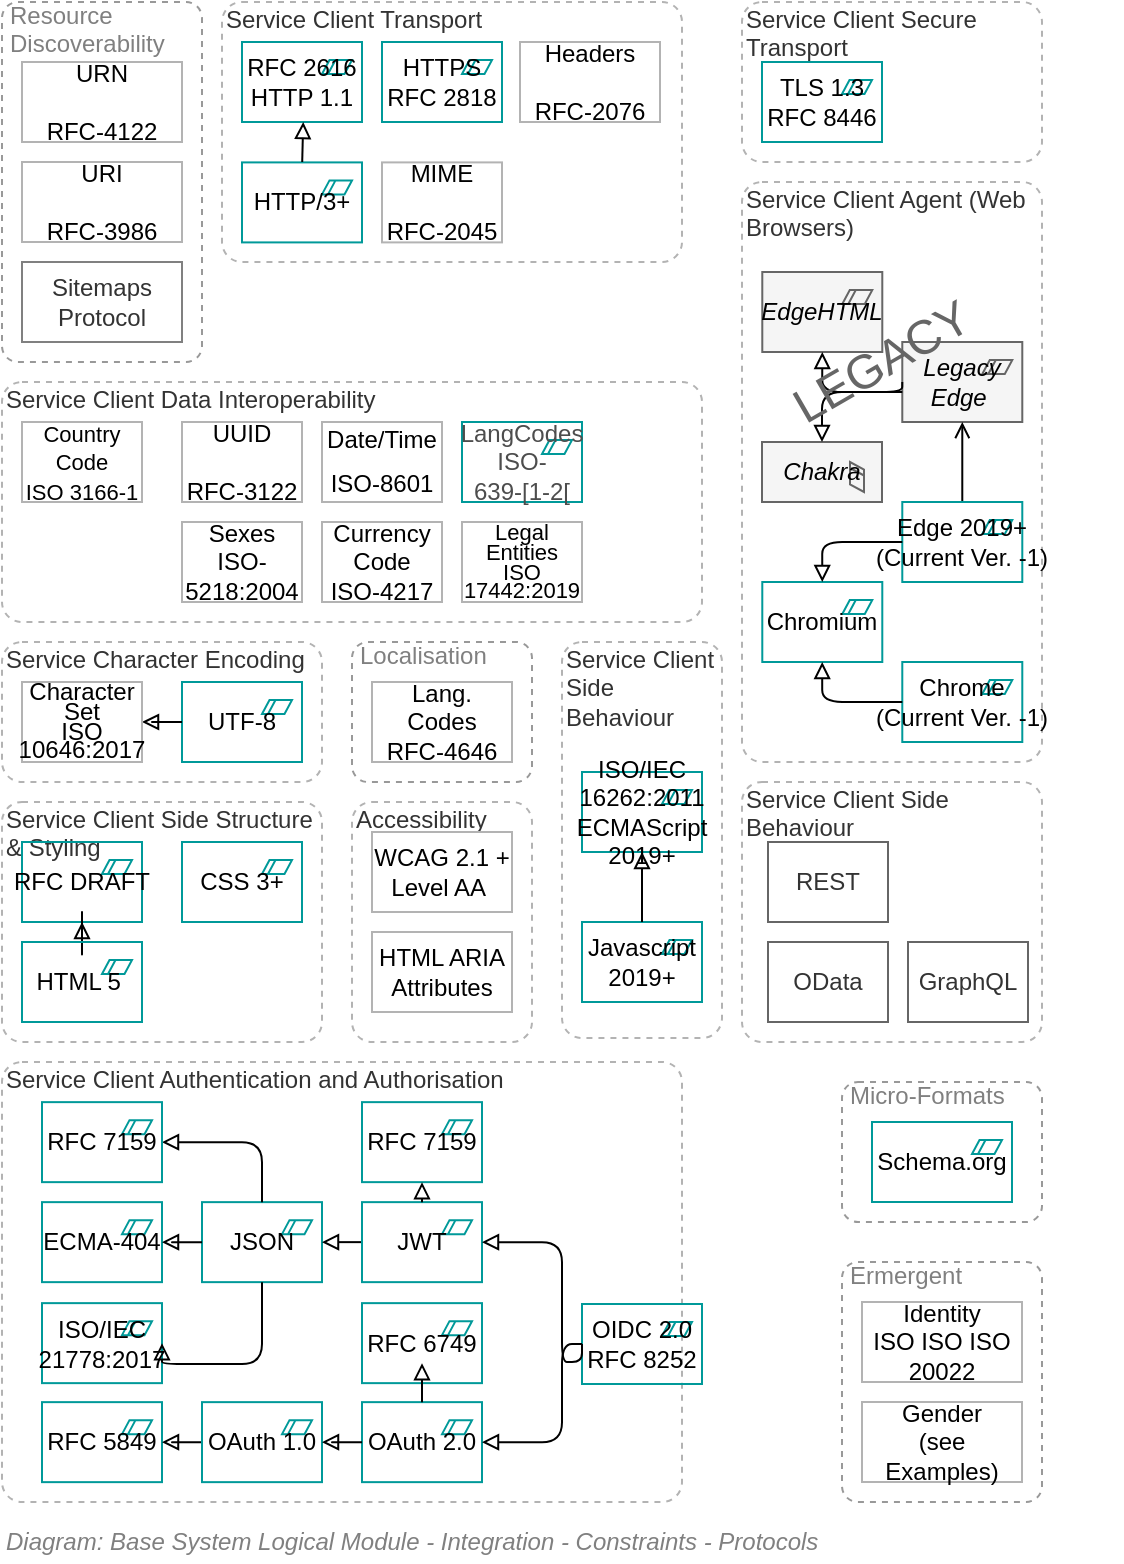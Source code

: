 <mxfile version="20.4.0" type="device"><diagram id="CHs9VQtU5sa1lKP2951K" name="Page-1"><mxGraphModel dx="1635" dy="956" grid="1" gridSize="10" guides="1" tooltips="1" connect="1" arrows="1" fold="1" page="1" pageScale="1" pageWidth="827" pageHeight="1169" math="0" shadow="0"><root><mxCell id="0"/><mxCell id="1" parent="0"/><mxCell id="EO_5ptaseMcSpSld1yaG-1" value="Service Client Authentication and Authorisation&amp;nbsp;" style="rounded=1;whiteSpace=wrap;html=1;shadow=0;glass=0;comic=0;strokeColor=#B3B3B3;fillColor=none;fontSize=12;align=left;fontColor=#333333;recursiveResize=0;container=1;collapsible=0;verticalAlign=top;spacing=2;spacingTop=-5;dashed=1;absoluteArcSize=1;movable=1;resizable=1;rotatable=1;deletable=1;editable=1;connectable=1;" parent="1" vertex="1"><mxGeometry x="120" y="730" width="340" height="220" as="geometry"/></mxCell><UserObject label="&lt;span style=&quot;color: rgb(0, 0, 0); text-align: left; white-space: nowrap; font-size: 12px;&quot;&gt;JSON&lt;br style=&quot;font-size: 12px;&quot;&gt;&lt;/span&gt;" link="https://en.wikipedia.org/wiki/JSON" id="EO_5ptaseMcSpSld1yaG-2"><mxCell style="html=1;outlineConnect=0;whiteSpace=wrap;fillColor=none;strokeColor=#009999;shape=mxgraph.archimate3.application;appType=constraint;archiType=square;fontSize=12;fontColor=#4D4D4D;" parent="EO_5ptaseMcSpSld1yaG-1" vertex="1"><mxGeometry x="100" y="70.071" width="60" height="40" as="geometry"/></mxCell></UserObject><UserObject label="&lt;span style=&quot;color: rgb(0, 0, 0); text-align: left; white-space: nowrap; font-size: 12px;&quot;&gt;ECMA-404&lt;br style=&quot;font-size: 12px;&quot;&gt;&lt;/span&gt;" link="https://www.ecma-international.org/publications/standards/Ecma-404.htm" id="EO_5ptaseMcSpSld1yaG-3"><mxCell style="html=1;outlineConnect=0;whiteSpace=wrap;fillColor=none;strokeColor=#009999;shape=mxgraph.archimate3.application;appType=constraint;archiType=square;fontSize=12;fontColor=#4D4D4D;" parent="EO_5ptaseMcSpSld1yaG-1" vertex="1"><mxGeometry x="20" y="70.071" width="60" height="40" as="geometry"/></mxCell></UserObject><mxCell id="EO_5ptaseMcSpSld1yaG-4" style="edgeStyle=orthogonalEdgeStyle;rounded=1;orthogonalLoop=1;jettySize=auto;html=1;endArrow=block;endFill=0;fontSize=12;" parent="EO_5ptaseMcSpSld1yaG-1" source="EO_5ptaseMcSpSld1yaG-2" target="EO_5ptaseMcSpSld1yaG-3" edge="1"><mxGeometry relative="1" as="geometry"/></mxCell><UserObject label="&lt;span style=&quot;color: rgb(0, 0, 0); text-align: left; white-space: nowrap; font-size: 12px;&quot;&gt;ISO/IEC &lt;br style=&quot;font-size: 12px;&quot;&gt;21778:2017&lt;/span&gt;&lt;span style=&quot;color: rgb(0, 0, 0); text-align: left; white-space: nowrap; font-size: 12px;&quot;&gt;&lt;br style=&quot;font-size: 12px;&quot;&gt;&lt;/span&gt;" link="https://www.json.org/json-en.html" id="EO_5ptaseMcSpSld1yaG-5"><mxCell style="html=1;outlineConnect=0;whiteSpace=wrap;fillColor=none;strokeColor=#009999;shape=mxgraph.archimate3.application;appType=constraint;archiType=square;fontSize=12;fontColor=#4D4D4D;movable=1;resizable=1;rotatable=1;deletable=1;editable=1;connectable=1;" parent="EO_5ptaseMcSpSld1yaG-1" vertex="1"><mxGeometry x="20" y="120.571" width="60" height="40" as="geometry"/></mxCell></UserObject><mxCell id="EO_5ptaseMcSpSld1yaG-6" style="edgeStyle=orthogonalEdgeStyle;rounded=1;orthogonalLoop=1;jettySize=auto;html=1;endArrow=block;endFill=0;fontSize=12;exitX=0.5;exitY=1;exitDx=0;exitDy=0;exitPerimeter=0;entryX=1;entryY=0.5;entryDx=0;entryDy=0;entryPerimeter=0;" parent="EO_5ptaseMcSpSld1yaG-1" source="EO_5ptaseMcSpSld1yaG-2" target="EO_5ptaseMcSpSld1yaG-5" edge="1"><mxGeometry relative="1" as="geometry"><Array as="points"><mxPoint x="130" y="151"/></Array></mxGeometry></mxCell><mxCell id="EO_5ptaseMcSpSld1yaG-7" style="edgeStyle=orthogonalEdgeStyle;rounded=1;orthogonalLoop=1;jettySize=auto;html=1;startArrow=none;startFill=0;endArrow=block;endFill=0;fontSize=12;exitX=0.5;exitY=0;exitDx=0;exitDy=0;exitPerimeter=0;entryX=1;entryY=0.5;entryDx=0;entryDy=0;entryPerimeter=0;" parent="EO_5ptaseMcSpSld1yaG-1" source="EO_5ptaseMcSpSld1yaG-2" target="EO_5ptaseMcSpSld1yaG-14" edge="1"><mxGeometry relative="1" as="geometry"><Array as="points"><mxPoint x="130" y="40"/></Array></mxGeometry></mxCell><UserObject label="&lt;span style=&quot;color: rgb(0 , 0 , 0) ; text-align: left ; white-space: nowrap ; font-size: 12px&quot;&gt;OIDC 2.0&lt;br&gt;RFC 8252&lt;br style=&quot;font-size: 12px&quot;&gt;&lt;/span&gt;" link="https://openid.net/connect/" id="EO_5ptaseMcSpSld1yaG-8"><mxCell style="html=1;outlineConnect=0;whiteSpace=wrap;fillColor=none;strokeColor=#009999;shape=mxgraph.archimate3.application;appType=constraint;archiType=square;fontSize=12;fontColor=#4D4D4D;" parent="EO_5ptaseMcSpSld1yaG-1" vertex="1"><mxGeometry x="290" y="121" width="60" height="40" as="geometry"/></mxCell></UserObject><UserObject label="&lt;span style=&quot;color: rgb(0, 0, 0); text-align: left; white-space: nowrap; font-size: 12px;&quot;&gt;OAuth 2.0&lt;br style=&quot;font-size: 12px;&quot;&gt;&lt;/span&gt;" link="https://en.wikipedia.org/wiki/OAuth" id="EO_5ptaseMcSpSld1yaG-9"><mxCell style="html=1;outlineConnect=0;whiteSpace=wrap;fillColor=none;strokeColor=#009999;shape=mxgraph.archimate3.application;appType=constraint;archiType=square;fontSize=12;fontColor=#4D4D4D;" parent="EO_5ptaseMcSpSld1yaG-1" vertex="1"><mxGeometry x="180" y="170.071" width="60" height="40" as="geometry"/></mxCell></UserObject><mxCell id="EO_5ptaseMcSpSld1yaG-10" style="edgeStyle=orthogonalEdgeStyle;rounded=1;orthogonalLoop=1;jettySize=auto;html=1;entryX=1;entryY=0.5;entryDx=0;entryDy=0;entryPerimeter=0;endArrow=block;endFill=0;fontSize=12;" parent="EO_5ptaseMcSpSld1yaG-1" source="EO_5ptaseMcSpSld1yaG-8" target="EO_5ptaseMcSpSld1yaG-9" edge="1"><mxGeometry relative="1" as="geometry"><Array as="points"><mxPoint x="280" y="141"/><mxPoint x="280" y="190"/></Array></mxGeometry></mxCell><mxCell id="EO_5ptaseMcSpSld1yaG-11" style="edgeStyle=orthogonalEdgeStyle;rounded=1;orthogonalLoop=1;jettySize=auto;html=1;entryX=1;entryY=0.5;entryDx=0;entryDy=0;entryPerimeter=0;endArrow=block;endFill=0;fontSize=12;" parent="EO_5ptaseMcSpSld1yaG-1" source="EO_5ptaseMcSpSld1yaG-12" target="EO_5ptaseMcSpSld1yaG-2" edge="1"><mxGeometry relative="1" as="geometry"><Array as="points"><mxPoint x="210" y="89.5"/><mxPoint x="210" y="89.5"/></Array></mxGeometry></mxCell><UserObject label="&lt;span style=&quot;color: rgb(0, 0, 0); text-align: left; white-space: nowrap; font-size: 12px;&quot;&gt;JWT&lt;br style=&quot;font-size: 12px;&quot;&gt;&lt;/span&gt;" link="https://en.wikipedia.org/wiki/JSON_Web_Token" id="EO_5ptaseMcSpSld1yaG-12"><mxCell style="html=1;outlineConnect=0;whiteSpace=wrap;fillColor=none;strokeColor=#009999;shape=mxgraph.archimate3.application;appType=constraint;archiType=square;fontSize=12;fontColor=#4D4D4D;" parent="EO_5ptaseMcSpSld1yaG-1" vertex="1"><mxGeometry x="180" y="70.071" width="60" height="40" as="geometry"/></mxCell></UserObject><mxCell id="EO_5ptaseMcSpSld1yaG-13" style="edgeStyle=orthogonalEdgeStyle;rounded=1;orthogonalLoop=1;jettySize=auto;html=1;entryX=1;entryY=0.5;entryDx=0;entryDy=0;entryPerimeter=0;endArrow=block;endFill=0;fontSize=12;exitX=0;exitY=0.5;exitDx=0;exitDy=0;exitPerimeter=0;" parent="EO_5ptaseMcSpSld1yaG-1" source="EO_5ptaseMcSpSld1yaG-8" target="EO_5ptaseMcSpSld1yaG-12" edge="1"><mxGeometry relative="1" as="geometry"><Array as="points"><mxPoint x="280" y="150"/><mxPoint x="280" y="90"/></Array></mxGeometry></mxCell><UserObject label="&lt;span style=&quot;text-align: left; font-size: 12px;&quot;&gt;&lt;font color=&quot;#000000&quot; style=&quot;font-size: 12px;&quot;&gt;&lt;span style=&quot;white-space: nowrap; font-size: 12px;&quot;&gt;RFC 7159&lt;/span&gt;&lt;/font&gt;&lt;br style=&quot;font-size: 12px;&quot;&gt;&lt;/span&gt;" link="https://tools.ietf.org/html/rfc7519" id="EO_5ptaseMcSpSld1yaG-14"><mxCell style="html=1;outlineConnect=0;whiteSpace=wrap;fillColor=none;strokeColor=#009999;shape=mxgraph.archimate3.application;appType=constraint;archiType=square;fontSize=12;fontColor=#4D4D4D;" parent="EO_5ptaseMcSpSld1yaG-1" vertex="1"><mxGeometry x="20" y="20.071" width="60" height="40" as="geometry"/></mxCell></UserObject><UserObject label="&lt;span style=&quot;color: rgb(0, 0, 0); text-align: left; white-space: nowrap; font-size: 12px;&quot;&gt;RFC 6749&lt;br style=&quot;font-size: 12px;&quot;&gt;&lt;/span&gt;" link="https://tools.ietf.org/html/rfc6749" id="EO_5ptaseMcSpSld1yaG-15"><mxCell style="html=1;outlineConnect=0;whiteSpace=wrap;fillColor=none;strokeColor=#009999;shape=mxgraph.archimate3.application;appType=constraint;archiType=square;fontSize=12;fontColor=#4D4D4D;" parent="EO_5ptaseMcSpSld1yaG-1" vertex="1"><mxGeometry x="180" y="120.571" width="60" height="40" as="geometry"/></mxCell></UserObject><mxCell id="EO_5ptaseMcSpSld1yaG-16" style="rounded=1;orthogonalLoop=1;jettySize=auto;html=1;startArrow=none;startFill=0;endArrow=block;endFill=0;fontSize=12;" parent="EO_5ptaseMcSpSld1yaG-1" source="EO_5ptaseMcSpSld1yaG-9" edge="1"><mxGeometry relative="1" as="geometry"><mxPoint x="210" y="150.571" as="targetPoint"/></mxGeometry></mxCell><UserObject label="&lt;span style=&quot;text-align: left; font-size: 12px;&quot;&gt;&lt;font color=&quot;#000000&quot; style=&quot;font-size: 12px;&quot;&gt;&lt;span style=&quot;white-space: nowrap; font-size: 12px;&quot;&gt;RFC 5849&lt;/span&gt;&lt;/font&gt;&lt;br style=&quot;font-size: 12px;&quot;&gt;&lt;/span&gt;" link="https://tools.ietf.org/html/rfc5849" id="EO_5ptaseMcSpSld1yaG-17"><mxCell style="html=1;outlineConnect=0;whiteSpace=wrap;fillColor=none;strokeColor=#009999;shape=mxgraph.archimate3.application;appType=constraint;archiType=square;fontSize=12;fontColor=#4D4D4D;" parent="EO_5ptaseMcSpSld1yaG-1" vertex="1"><mxGeometry x="20" y="170.071" width="60" height="40" as="geometry"/></mxCell></UserObject><mxCell id="EO_5ptaseMcSpSld1yaG-18" style="edgeStyle=orthogonalEdgeStyle;rounded=1;orthogonalLoop=1;jettySize=auto;html=1;entryX=1;entryY=0.5;entryDx=0;entryDy=0;entryPerimeter=0;startArrow=none;startFill=0;endArrow=block;endFill=0;fontSize=12;" parent="EO_5ptaseMcSpSld1yaG-1" source="EO_5ptaseMcSpSld1yaG-19" target="EO_5ptaseMcSpSld1yaG-17" edge="1"><mxGeometry relative="1" as="geometry"/></mxCell><UserObject label="&lt;span style=&quot;color: rgb(0, 0, 0); text-align: left; white-space: nowrap; font-size: 12px;&quot;&gt;OAuth 1.0&lt;br style=&quot;font-size: 12px;&quot;&gt;&lt;/span&gt;" link="https://en.wikipedia.org/wiki/OAuth" id="EO_5ptaseMcSpSld1yaG-19"><mxCell style="html=1;outlineConnect=0;whiteSpace=wrap;fillColor=none;strokeColor=#009999;shape=mxgraph.archimate3.application;appType=constraint;archiType=square;fontSize=12;fontColor=#4D4D4D;" parent="EO_5ptaseMcSpSld1yaG-1" vertex="1"><mxGeometry x="100" y="170.071" width="60" height="40" as="geometry"/></mxCell></UserObject><mxCell id="EO_5ptaseMcSpSld1yaG-20" style="edgeStyle=orthogonalEdgeStyle;rounded=1;orthogonalLoop=1;jettySize=auto;html=1;entryX=1;entryY=0.5;entryDx=0;entryDy=0;entryPerimeter=0;startArrow=none;startFill=0;endArrow=block;endFill=0;fontSize=12;" parent="EO_5ptaseMcSpSld1yaG-1" source="EO_5ptaseMcSpSld1yaG-9" target="EO_5ptaseMcSpSld1yaG-19" edge="1"><mxGeometry relative="1" as="geometry"/></mxCell><UserObject label="&lt;span style=&quot;color: rgb(0, 0, 0); text-align: left; white-space: nowrap; font-size: 12px;&quot;&gt;RFC 7159&lt;br style=&quot;font-size: 12px;&quot;&gt;&lt;/span&gt;" link="https://tools.ietf.org/html/rfc7519" id="EO_5ptaseMcSpSld1yaG-21"><mxCell style="html=1;outlineConnect=0;whiteSpace=wrap;fillColor=none;strokeColor=#009999;shape=mxgraph.archimate3.application;appType=constraint;archiType=square;fontSize=12;fontColor=#4D4D4D;" parent="EO_5ptaseMcSpSld1yaG-1" vertex="1"><mxGeometry x="180" y="20.071" width="60" height="40" as="geometry"/></mxCell></UserObject><mxCell id="EO_5ptaseMcSpSld1yaG-22" style="edgeStyle=orthogonalEdgeStyle;rounded=1;orthogonalLoop=1;jettySize=auto;html=1;endArrow=block;endFill=0;fontSize=12;entryX=0.5;entryY=1;entryDx=0;entryDy=0;entryPerimeter=0;exitX=0.5;exitY=0;exitDx=0;exitDy=0;exitPerimeter=0;" parent="EO_5ptaseMcSpSld1yaG-1" source="EO_5ptaseMcSpSld1yaG-12" target="EO_5ptaseMcSpSld1yaG-21" edge="1"><mxGeometry relative="1" as="geometry"><mxPoint x="140.143" y="120.071" as="sourcePoint"/><mxPoint x="150" y="59.5" as="targetPoint"/><Array as="points"/></mxGeometry></mxCell><mxCell id="EO_5ptaseMcSpSld1yaG-23" value="Service&amp;nbsp;Client Side Structure &amp;amp; Styling" style="rounded=1;whiteSpace=wrap;html=1;shadow=0;glass=0;comic=0;strokeColor=#B3B3B3;fillColor=none;fontSize=12;align=left;fontColor=#333333;recursiveResize=0;container=1;collapsible=0;verticalAlign=top;spacing=2;spacingTop=-5;dashed=1;absoluteArcSize=1;" parent="1" vertex="1"><mxGeometry x="120" y="600" width="160" height="120" as="geometry"/></mxCell><UserObject label="&lt;span style=&quot;color: rgb(0, 0, 0); text-align: left; white-space: nowrap; font-size: 12px;&quot;&gt;RFC DRAFT&lt;br style=&quot;font-size: 12px;&quot;&gt;&lt;/span&gt;" id="EO_5ptaseMcSpSld1yaG-24"><mxCell style="html=1;outlineConnect=0;whiteSpace=wrap;fillColor=none;strokeColor=#009999;shape=mxgraph.archimate3.application;appType=constraint;archiType=square;fontSize=12;fontColor=#4D4D4D;" parent="EO_5ptaseMcSpSld1yaG-23" vertex="1"><mxGeometry x="10" y="20" width="60" height="40" as="geometry"/></mxCell></UserObject><mxCell id="EO_5ptaseMcSpSld1yaG-25" style="edgeStyle=orthogonalEdgeStyle;rounded=1;orthogonalLoop=1;jettySize=auto;html=1;startArrow=none;startFill=0;endArrow=block;endFill=0;fontSize=12;" parent="EO_5ptaseMcSpSld1yaG-23" source="EO_5ptaseMcSpSld1yaG-26" target="EO_5ptaseMcSpSld1yaG-24" edge="1"><mxGeometry relative="1" as="geometry"/></mxCell><UserObject label="&lt;span style=&quot;color: rgb(0, 0, 0); text-align: left; white-space: nowrap; font-size: 12px;&quot;&gt;HTML 5&amp;nbsp;&lt;br style=&quot;font-size: 12px;&quot;&gt;&lt;/span&gt;" link="https://tools.ietf.org/html/rfc1866" id="EO_5ptaseMcSpSld1yaG-26"><mxCell style="html=1;outlineConnect=0;whiteSpace=wrap;fillColor=none;strokeColor=#009999;shape=mxgraph.archimate3.application;appType=constraint;archiType=square;fontSize=12;fontColor=#4D4D4D;" parent="EO_5ptaseMcSpSld1yaG-23" vertex="1"><mxGeometry x="10" y="70" width="60" height="40" as="geometry"/></mxCell></UserObject><UserObject label="&lt;span style=&quot;color: rgb(0, 0, 0); text-align: left; white-space: nowrap; font-size: 12px;&quot;&gt;CSS 3+&lt;br style=&quot;font-size: 12px;&quot;&gt;&lt;/span&gt;" link="https://en.wikipedia.org/wiki/Cascading_Style_Sheets" id="EO_5ptaseMcSpSld1yaG-27"><mxCell style="html=1;outlineConnect=0;whiteSpace=wrap;fillColor=none;strokeColor=#009999;shape=mxgraph.archimate3.application;appType=constraint;archiType=square;fontSize=12;fontColor=#4D4D4D;" parent="EO_5ptaseMcSpSld1yaG-23" vertex="1"><mxGeometry x="90" y="20" width="60" height="40" as="geometry"/></mxCell></UserObject><mxCell id="EO_5ptaseMcSpSld1yaG-28" value="Service&amp;nbsp;Client Data Interoperability" style="rounded=1;whiteSpace=wrap;html=1;shadow=0;glass=0;comic=0;strokeColor=#B3B3B3;fillColor=none;fontSize=12;align=left;fontColor=#333333;recursiveResize=0;container=1;collapsible=0;verticalAlign=top;spacing=2;spacingTop=-5;dashed=1;absoluteArcSize=1;" parent="1" vertex="1"><mxGeometry x="120" y="390" width="350" height="120" as="geometry"/></mxCell><UserObject label="LangCodes&lt;br&gt;ISO-&lt;br style=&quot;font-size: 12px&quot;&gt;639-[1-2[" link="https://en.wikipedia.org/wiki/ISO_639-2" id="EO_5ptaseMcSpSld1yaG-29"><mxCell style="html=1;outlineConnect=0;whiteSpace=wrap;fillColor=none;strokeColor=#009999;shape=mxgraph.archimate3.application;appType=constraint;archiType=square;fontSize=12;fontColor=#4D4D4D;" parent="EO_5ptaseMcSpSld1yaG-28" vertex="1"><mxGeometry x="230" y="20" width="60" height="40" as="geometry"/></mxCell></UserObject><UserObject label="UUID&lt;br style=&quot;font-size: 12px;&quot;&gt;&lt;br style=&quot;font-size: 12px;&quot;&gt;RFC-3122" link="https://tools.ietf.org/html/rfc4122" id="EO_5ptaseMcSpSld1yaG-30"><mxCell style="rounded=0;whiteSpace=wrap;html=1;shadow=0;glass=0;comic=0;strokeColor=#B3B3B3;fillColor=none;fontSize=12;align=center;" parent="EO_5ptaseMcSpSld1yaG-28" vertex="1"><mxGeometry x="90" y="20" width="60" height="40" as="geometry"/></mxCell></UserObject><UserObject label="&lt;p style=&quot;line-height: 90%&quot;&gt;Date/Time&lt;br style=&quot;font-size: 12px&quot;&gt;&lt;br&gt;ISO-8601&lt;/p&gt;" link="https://en.wikipedia.org/wiki/ISO_8601" id="EO_5ptaseMcSpSld1yaG-31"><mxCell style="rounded=0;whiteSpace=wrap;html=1;shadow=0;glass=0;comic=0;strokeColor=#B3B3B3;fillColor=none;fontSize=12;align=center;" parent="EO_5ptaseMcSpSld1yaG-28" vertex="1"><mxGeometry x="160" y="20" width="60" height="40" as="geometry"/></mxCell></UserObject><UserObject label="Sexes&lt;br&gt;ISO-5218:2004" link="https://www.iso.org/obp/ui/#iso:std:iso-iec:5218:ed-1:v2:en" id="EO_5ptaseMcSpSld1yaG-32"><mxCell style="rounded=0;whiteSpace=wrap;html=1;shadow=0;glass=0;comic=0;strokeColor=#B3B3B3;fillColor=none;fontSize=12;align=center;" parent="EO_5ptaseMcSpSld1yaG-28" vertex="1"><mxGeometry x="90" y="70" width="60" height="40" as="geometry"/></mxCell></UserObject><UserObject label="Currency Code&lt;br&gt;ISO-4217" link="https://en.wikipedia.org/wiki/ISO_4217" id="EO_5ptaseMcSpSld1yaG-33"><mxCell style="rounded=0;whiteSpace=wrap;html=1;shadow=0;glass=0;comic=0;strokeColor=#B3B3B3;fillColor=none;fontSize=12;align=center;" parent="EO_5ptaseMcSpSld1yaG-28" vertex="1"><mxGeometry x="160" y="70" width="60" height="40" as="geometry"/></mxCell></UserObject><UserObject label="&lt;p style=&quot;line-height: 90% ; font-size: 11px&quot;&gt;Legal Entities&lt;br&gt;ISO 17442:2019&lt;/p&gt;" link="https://www.iso.org/standard/78829.html" id="EO_5ptaseMcSpSld1yaG-34"><mxCell style="rounded=0;whiteSpace=wrap;html=1;shadow=0;glass=0;comic=0;strokeColor=#B3B3B3;fillColor=none;fontSize=12;align=center;" parent="EO_5ptaseMcSpSld1yaG-28" vertex="1"><mxGeometry x="230" y="70" width="60" height="40" as="geometry"/></mxCell></UserObject><UserObject label="&lt;font style=&quot;font-size: 11px&quot;&gt;Country Code&lt;br&gt;ISO 3166-1&lt;/font&gt;" link="https://en.wikipedia.org/wiki/ISO_3166-1" id="EO_5ptaseMcSpSld1yaG-35"><mxCell style="rounded=0;whiteSpace=wrap;html=1;shadow=0;glass=0;comic=0;strokeColor=#B3B3B3;fillColor=none;fontSize=12;align=center;" parent="EO_5ptaseMcSpSld1yaG-28" vertex="1"><mxGeometry x="10" y="20" width="60" height="40" as="geometry"/></mxCell></UserObject><mxCell id="EO_5ptaseMcSpSld1yaG-36" value="Service&amp;nbsp;Character Encoding" style="rounded=1;whiteSpace=wrap;html=1;shadow=0;glass=0;comic=0;strokeColor=#B3B3B3;fillColor=none;fontSize=12;align=left;fontColor=#333333;recursiveResize=0;container=1;collapsible=0;verticalAlign=top;spacing=2;spacingTop=-5;dashed=1;absoluteArcSize=1;" parent="1" vertex="1"><mxGeometry x="120" y="520" width="160" height="70" as="geometry"/></mxCell><mxCell id="EO_5ptaseMcSpSld1yaG-37" style="edgeStyle=orthogonalEdgeStyle;rounded=1;orthogonalLoop=1;jettySize=auto;html=1;endArrow=block;endFill=0;fontSize=10;" parent="EO_5ptaseMcSpSld1yaG-36" edge="1"><mxGeometry relative="1" as="geometry"><mxPoint x="210" y="35" as="targetPoint"/></mxGeometry></mxCell><mxCell id="EO_5ptaseMcSpSld1yaG-38" style="edgeStyle=orthogonalEdgeStyle;rounded=1;orthogonalLoop=1;jettySize=auto;html=1;entryX=1;entryY=0.5;entryDx=0;entryDy=0;entryPerimeter=0;endArrow=block;endFill=0;fontSize=10;exitX=0;exitY=0.5;exitDx=0;exitDy=0;exitPerimeter=0;" parent="EO_5ptaseMcSpSld1yaG-36" edge="1"><mxGeometry relative="1" as="geometry"><mxPoint x="330.143" y="35.286" as="targetPoint"/></mxGeometry></mxCell><UserObject label="&lt;span style=&quot;color: rgb(0, 0, 0); text-align: left; white-space: nowrap; font-size: 12px;&quot;&gt;UTF-8&lt;br style=&quot;font-size: 12px;&quot;&gt;&lt;/span&gt;" link="https://en.wikipedia.org/wiki/UTF-8" id="EO_5ptaseMcSpSld1yaG-39"><mxCell style="html=1;outlineConnect=0;whiteSpace=wrap;fillColor=none;strokeColor=#009999;shape=mxgraph.archimate3.application;appType=constraint;archiType=square;fontSize=12;fontColor=#4D4D4D;" parent="EO_5ptaseMcSpSld1yaG-36" vertex="1"><mxGeometry x="90" y="20" width="60" height="40" as="geometry"/></mxCell></UserObject><mxCell id="EO_5ptaseMcSpSld1yaG-40" style="edgeStyle=orthogonalEdgeStyle;rounded=1;orthogonalLoop=1;jettySize=auto;html=1;endArrow=block;endFill=0;fontSize=12;entryX=1;entryY=0.5;entryDx=0;entryDy=0;" parent="EO_5ptaseMcSpSld1yaG-36" source="EO_5ptaseMcSpSld1yaG-39" target="EO_5ptaseMcSpSld1yaG-41" edge="1"><mxGeometry relative="1" as="geometry"><mxPoint x="150" y="40" as="targetPoint"/></mxGeometry></mxCell><UserObject label="&lt;p style=&quot;line-height: 80%&quot;&gt;Character Set&lt;br&gt;ISO 10646:2017&lt;/p&gt;" link="https://www.iso.org/standard/69119.html" id="EO_5ptaseMcSpSld1yaG-41"><mxCell style="rounded=0;whiteSpace=wrap;html=1;shadow=0;glass=0;comic=0;strokeColor=#B3B3B3;fillColor=none;fontSize=12;align=center;" parent="EO_5ptaseMcSpSld1yaG-36" vertex="1"><mxGeometry x="10" y="20" width="60" height="40" as="geometry"/></mxCell></UserObject><mxCell id="EO_5ptaseMcSpSld1yaG-42" value="Service Client Agent (Web Browsers)" style="rounded=1;whiteSpace=wrap;html=1;shadow=0;glass=0;comic=0;strokeColor=#B3B3B3;fillColor=none;fontSize=12;align=left;fontColor=#333333;recursiveResize=0;container=1;collapsible=0;verticalAlign=top;spacing=2;spacingTop=-5;dashed=1;absoluteArcSize=1;" parent="1" vertex="1"><mxGeometry x="490" y="290" width="150" height="290" as="geometry"/></mxCell><UserObject label="&lt;span style=&quot;color: rgb(0, 0, 0); text-align: left; white-space: nowrap; font-size: 12px;&quot;&gt;Chrome &lt;br style=&quot;font-size: 12px;&quot;&gt;(Current Ver. -1)&lt;br style=&quot;font-size: 12px;&quot;&gt;&lt;/span&gt;" link="https://en.wikipedia.org/wiki/Google_Chrome" id="EO_5ptaseMcSpSld1yaG-43"><mxCell style="html=1;outlineConnect=0;whiteSpace=wrap;fillColor=none;strokeColor=#009999;shape=mxgraph.archimate3.application;appType=constraint;archiType=square;fontSize=12;fontColor=#4D4D4D;" parent="EO_5ptaseMcSpSld1yaG-42" vertex="1"><mxGeometry x="80.143" y="240" width="60" height="40" as="geometry"/></mxCell></UserObject><UserObject label="&lt;span style=&quot;color: rgb(0 , 0 , 0) ; text-align: left ; white-space: nowrap ; font-size: 12px&quot;&gt;Legacy&lt;br&gt;Edge&amp;nbsp;&lt;/span&gt;&lt;span style=&quot;color: rgb(0 , 0 , 0) ; text-align: left ; white-space: nowrap ; font-size: 12px&quot;&gt;&lt;br style=&quot;font-size: 12px&quot;&gt;&lt;/span&gt;" link="https://en.wikipedia.org/wiki/Microsoft_Edge" id="EO_5ptaseMcSpSld1yaG-44"><mxCell style="html=1;outlineConnect=0;whiteSpace=wrap;fillColor=#f5f5f5;strokeColor=#666666;shape=mxgraph.archimate3.application;appType=constraint;archiType=square;fontSize=12;fontColor=#333333;fontStyle=2" parent="EO_5ptaseMcSpSld1yaG-42" vertex="1"><mxGeometry x="80.143" y="80" width="60" height="40" as="geometry"/></mxCell></UserObject><mxCell id="EO_5ptaseMcSpSld1yaG-45" style="edgeStyle=orthogonalEdgeStyle;rounded=1;orthogonalLoop=1;jettySize=auto;html=1;startArrow=none;startFill=0;endArrow=open;endFill=0;fontSize=12;exitX=0.5;exitY=0;exitDx=0;exitDy=0;exitPerimeter=0;" parent="EO_5ptaseMcSpSld1yaG-42" source="EO_5ptaseMcSpSld1yaG-53" target="EO_5ptaseMcSpSld1yaG-44" edge="1"><mxGeometry relative="1" as="geometry"/></mxCell><UserObject label="&lt;span style=&quot;color: rgb(0, 0, 0); text-align: left; white-space: nowrap; font-size: 12px;&quot;&gt;EdgeHTML&lt;/span&gt;&lt;span style=&quot;color: rgb(0, 0, 0); text-align: left; white-space: nowrap; font-size: 12px;&quot;&gt;&lt;br style=&quot;font-size: 12px;&quot;&gt;&lt;/span&gt;" link="https://en.wikipedia.org/wiki/EdgeHTML" id="EO_5ptaseMcSpSld1yaG-46"><mxCell style="html=1;outlineConnect=0;whiteSpace=wrap;fillColor=#f5f5f5;strokeColor=#666666;shape=mxgraph.archimate3.application;appType=constraint;archiType=square;fontSize=12;fontColor=#333333;fontStyle=2" parent="EO_5ptaseMcSpSld1yaG-42" vertex="1"><mxGeometry x="10.143" y="45" width="60" height="40" as="geometry"/></mxCell></UserObject><mxCell id="EO_5ptaseMcSpSld1yaG-47" style="edgeStyle=orthogonalEdgeStyle;rounded=1;orthogonalLoop=1;jettySize=auto;html=1;endArrow=block;endFill=0;fontSize=12;exitX=0;exitY=0.5;exitDx=0;exitDy=0;exitPerimeter=0;entryX=0.5;entryY=1;entryDx=0;entryDy=0;entryPerimeter=0;" parent="EO_5ptaseMcSpSld1yaG-42" source="EO_5ptaseMcSpSld1yaG-44" target="EO_5ptaseMcSpSld1yaG-46" edge="1"><mxGeometry relative="1" as="geometry"><Array as="points"><mxPoint x="40" y="105"/></Array><mxPoint x="40.143" y="65" as="targetPoint"/></mxGeometry></mxCell><UserObject label="&lt;span style=&quot;color: rgb(0, 0, 0); text-align: left; white-space: nowrap; font-size: 12px;&quot;&gt;Chakra&lt;/span&gt;&lt;span style=&quot;color: rgb(0, 0, 0); text-align: left; white-space: nowrap; font-size: 12px;&quot;&gt;&lt;br style=&quot;font-size: 12px;&quot;&gt;&lt;/span&gt;" link="https://en.wikipedia.org/wiki/Chakra_(JScript_engine)" id="EO_5ptaseMcSpSld1yaG-48"><mxCell style="html=1;outlineConnect=0;whiteSpace=wrap;fillColor=#f5f5f5;strokeColor=#666666;shape=mxgraph.archimate3.application;appType=constraint;archiType=square;fontSize=12;fontColor=#333333;direction=south;fontStyle=2" parent="EO_5ptaseMcSpSld1yaG-42" vertex="1"><mxGeometry x="10" y="130" width="60" height="30" as="geometry"/></mxCell></UserObject><mxCell id="EO_5ptaseMcSpSld1yaG-49" style="edgeStyle=orthogonalEdgeStyle;rounded=1;orthogonalLoop=1;jettySize=auto;html=1;endArrow=block;endFill=0;fontSize=12;entryX=0;entryY=0.5;entryDx=0;entryDy=0;entryPerimeter=0;" parent="EO_5ptaseMcSpSld1yaG-42" source="EO_5ptaseMcSpSld1yaG-44" target="EO_5ptaseMcSpSld1yaG-48" edge="1"><mxGeometry relative="1" as="geometry"><mxPoint x="40.143" y="145" as="targetPoint"/><Array as="points"><mxPoint x="40" y="105"/></Array></mxGeometry></mxCell><UserObject label="&lt;span style=&quot;color: rgb(0, 0, 0); text-align: left; white-space: nowrap; font-size: 12px;&quot;&gt;Chromium&lt;br style=&quot;font-size: 12px;&quot;&gt;&lt;/span&gt;" link="https://www.chromium.org/" id="EO_5ptaseMcSpSld1yaG-50"><mxCell style="html=1;outlineConnect=0;whiteSpace=wrap;fillColor=none;strokeColor=#009999;shape=mxgraph.archimate3.application;appType=constraint;archiType=square;fontSize=12;fontColor=#4D4D4D;" parent="EO_5ptaseMcSpSld1yaG-42" vertex="1"><mxGeometry x="10.143" y="200" width="60" height="40" as="geometry"/></mxCell></UserObject><mxCell id="EO_5ptaseMcSpSld1yaG-51" style="edgeStyle=orthogonalEdgeStyle;rounded=1;orthogonalLoop=1;jettySize=auto;html=1;endArrow=block;endFill=0;fontSize=12;" parent="EO_5ptaseMcSpSld1yaG-42" source="EO_5ptaseMcSpSld1yaG-43" target="EO_5ptaseMcSpSld1yaG-50" edge="1"><mxGeometry relative="1" as="geometry"><mxPoint x="40.143" y="265" as="targetPoint"/><Array as="points"><mxPoint x="100" y="260"/><mxPoint x="100" y="260"/></Array></mxGeometry></mxCell><mxCell id="EO_5ptaseMcSpSld1yaG-52" value="LEGACY" style="text;html=1;strokeColor=none;fillColor=none;align=center;verticalAlign=middle;whiteSpace=wrap;rounded=0;dashed=1;labelBackgroundColor=none;fontSize=24;rotation=-30;fontColor=#666666;" parent="EO_5ptaseMcSpSld1yaG-42" vertex="1"><mxGeometry x="40" y="80" width="60" height="20" as="geometry"/></mxCell><UserObject label="&lt;span style=&quot;color: rgb(0, 0, 0); text-align: left; white-space: nowrap; font-size: 12px;&quot;&gt;Edge 2019+&lt;br style=&quot;font-size: 12px;&quot;&gt;&lt;/span&gt;&lt;span style=&quot;color: rgb(0, 0, 0); text-align: left; white-space: nowrap; font-size: 12px;&quot;&gt;(Current Ver. -1)&lt;/span&gt;&lt;span style=&quot;color: rgb(0, 0, 0); text-align: left; white-space: nowrap; font-size: 12px;&quot;&gt;&lt;br style=&quot;font-size: 12px;&quot;&gt;&lt;/span&gt;" link="https://en.wikipedia.org/wiki/Microsoft_Edge" id="EO_5ptaseMcSpSld1yaG-53"><mxCell style="html=1;outlineConnect=0;whiteSpace=wrap;fillColor=none;strokeColor=#009999;shape=mxgraph.archimate3.application;appType=constraint;archiType=square;fontSize=12;fontColor=#4D4D4D;" parent="EO_5ptaseMcSpSld1yaG-42" vertex="1"><mxGeometry x="80.143" y="160" width="60" height="40" as="geometry"/></mxCell></UserObject><mxCell id="EO_5ptaseMcSpSld1yaG-54" style="edgeStyle=orthogonalEdgeStyle;rounded=1;orthogonalLoop=1;jettySize=auto;html=1;endArrow=block;endFill=0;fontSize=12;entryX=0.5;entryY=0;entryDx=0;entryDy=0;entryPerimeter=0;" parent="EO_5ptaseMcSpSld1yaG-42" source="EO_5ptaseMcSpSld1yaG-53" target="EO_5ptaseMcSpSld1yaG-50" edge="1"><mxGeometry relative="1" as="geometry"><mxPoint x="100.143" y="264.857" as="sourcePoint"/><mxPoint x="40.143" y="265" as="targetPoint"/><Array as="points"/></mxGeometry></mxCell><mxCell id="EO_5ptaseMcSpSld1yaG-55" value="Service Client Transport" style="rounded=1;whiteSpace=wrap;html=1;shadow=0;glass=0;comic=0;strokeColor=#B3B3B3;fillColor=none;fontSize=12;align=left;fontColor=#333333;recursiveResize=0;container=1;collapsible=0;verticalAlign=top;spacing=2;spacingTop=-5;dashed=1;absoluteArcSize=1;" parent="1" vertex="1"><mxGeometry x="230" y="200" width="230" height="130" as="geometry"/></mxCell><mxCell id="EO_5ptaseMcSpSld1yaG-56" value="&lt;span style=&quot;color: rgb(0, 0, 0); text-align: left; white-space: nowrap; font-size: 12px;&quot;&gt;HTTP/3+&lt;br style=&quot;font-size: 12px;&quot;&gt;&lt;/span&gt;" style="html=1;outlineConnect=0;whiteSpace=wrap;fillColor=none;strokeColor=#009999;shape=mxgraph.archimate3.application;appType=constraint;archiType=square;fontSize=12;fontColor=#4D4D4D;" parent="EO_5ptaseMcSpSld1yaG-55" vertex="1"><mxGeometry x="10.001" y="80.2" width="60" height="40" as="geometry"/></mxCell><UserObject label="&lt;span style=&quot;color: rgb(0 , 0 , 0) ; text-align: left ; white-space: nowrap ; font-size: 12px&quot;&gt;HTTPS&lt;br&gt;RFC 2818&lt;br style=&quot;font-size: 12px&quot;&gt;&lt;/span&gt;" link="https://tools.ietf.org/html/rfc7230" id="EO_5ptaseMcSpSld1yaG-57"><mxCell style="html=1;outlineConnect=0;whiteSpace=wrap;fillColor=none;strokeColor=#009999;shape=mxgraph.archimate3.application;appType=constraint;archiType=square;fontSize=12;fontColor=#4D4D4D;" parent="EO_5ptaseMcSpSld1yaG-55" vertex="1"><mxGeometry x="80" y="20" width="60" height="40" as="geometry"/></mxCell></UserObject><UserObject label="&lt;span style=&quot;color: rgb(0 , 0 , 0) ; text-align: left ; white-space: nowrap ; font-size: 12px&quot;&gt;RFC 2616&lt;br&gt;HTTP 1.1&lt;br style=&quot;font-size: 12px&quot;&gt;&lt;/span&gt;" link="https://tools.ietf.org/html/rfc2616" id="EO_5ptaseMcSpSld1yaG-58"><mxCell style="html=1;outlineConnect=0;whiteSpace=wrap;fillColor=none;strokeColor=#009999;shape=mxgraph.archimate3.application;appType=constraint;archiType=square;fontSize=12;fontColor=#4D4D4D;" parent="EO_5ptaseMcSpSld1yaG-55" vertex="1"><mxGeometry x="10" y="20" width="60" height="40" as="geometry"/></mxCell></UserObject><mxCell id="EO_5ptaseMcSpSld1yaG-59" style="edgeStyle=orthogonalEdgeStyle;rounded=1;orthogonalLoop=1;jettySize=auto;html=1;startArrow=none;startFill=0;endArrow=block;endFill=0;fontSize=12;" parent="EO_5ptaseMcSpSld1yaG-55" target="EO_5ptaseMcSpSld1yaG-58" edge="1"><mxGeometry relative="1" as="geometry"><mxPoint x="40.1" y="80" as="sourcePoint"/></mxGeometry></mxCell><UserObject label="Headers&lt;br style=&quot;font-size: 12px;&quot;&gt;&lt;br style=&quot;font-size: 12px;&quot;&gt;RFC-2076" link="https://tools.ietf.org/html/rfc2076" id="EO_5ptaseMcSpSld1yaG-60"><mxCell style="rounded=0;whiteSpace=wrap;html=1;shadow=0;glass=0;comic=0;strokeColor=#B3B3B3;fillColor=none;fontSize=12;align=center;" parent="EO_5ptaseMcSpSld1yaG-55" vertex="1"><mxGeometry x="149" y="20" width="70" height="40" as="geometry"/></mxCell></UserObject><UserObject label="MIME&lt;br style=&quot;font-size: 12px;&quot;&gt;&lt;br style=&quot;font-size: 12px;&quot;&gt;RFC-2045" link="https://tools.ietf.org/html/rfc2045" id="EO_5ptaseMcSpSld1yaG-61"><mxCell style="rounded=0;whiteSpace=wrap;html=1;shadow=0;glass=0;comic=0;strokeColor=#B3B3B3;fillColor=none;fontSize=12;align=center;" parent="EO_5ptaseMcSpSld1yaG-55" vertex="1"><mxGeometry x="80" y="80.2" width="60" height="40" as="geometry"/></mxCell></UserObject><mxCell id="EO_5ptaseMcSpSld1yaG-62" value="Service Client Secure Transport" style="rounded=1;whiteSpace=wrap;html=1;shadow=0;glass=0;comic=0;strokeColor=#B3B3B3;fillColor=none;fontSize=12;align=left;fontColor=#333333;recursiveResize=0;container=1;collapsible=0;verticalAlign=top;spacing=2;spacingTop=-5;dashed=1;absoluteArcSize=1;" parent="1" vertex="1"><mxGeometry x="490" y="200" width="150" height="80" as="geometry"/></mxCell><UserObject label="&lt;span style=&quot;color: rgb(0 , 0 , 0) ; text-align: left ; white-space: nowrap ; font-size: 12px&quot;&gt;TLS 1.3&lt;br&gt;RFC 8446&lt;br style=&quot;font-size: 12px&quot;&gt;&lt;/span&gt;" link="https://tools.ietf.org/html/rfc8446" id="EO_5ptaseMcSpSld1yaG-63"><mxCell style="html=1;outlineConnect=0;whiteSpace=wrap;fillColor=none;strokeColor=#009999;shape=mxgraph.archimate3.application;appType=constraint;archiType=square;fontSize=12;fontColor=#4D4D4D;" parent="EO_5ptaseMcSpSld1yaG-62" vertex="1"><mxGeometry x="10" y="30" width="60" height="40" as="geometry"/></mxCell></UserObject><mxCell id="EO_5ptaseMcSpSld1yaG-64" value="Service Client Side Behaviour" style="rounded=1;whiteSpace=wrap;html=1;shadow=0;glass=0;comic=0;strokeColor=#B3B3B3;fillColor=none;fontSize=12;align=left;fontColor=#333333;recursiveResize=0;container=1;collapsible=0;verticalAlign=top;spacing=2;spacingTop=-5;dashed=1;absoluteArcSize=1;" parent="1" vertex="1"><mxGeometry x="400" y="520" width="80" height="198" as="geometry"/></mxCell><mxCell id="EO_5ptaseMcSpSld1yaG-65" value="&lt;span style=&quot;color: rgb(0 , 0 , 0) ; text-align: left ; font-size: 12px&quot;&gt;ISO/IEC &lt;br style=&quot;font-size: 12px&quot;&gt;16262:2011&lt;br&gt;&lt;/span&gt;&lt;span style=&quot;color: rgb(0 , 0 , 0) ; text-align: left&quot;&gt;ECMAScript&lt;/span&gt;&lt;br style=&quot;color: rgb(0 , 0 , 0) ; text-align: left&quot;&gt;&lt;span style=&quot;color: rgb(0 , 0 , 0) ; text-align: left&quot;&gt;2019+&lt;/span&gt;&lt;span style=&quot;color: rgb(0 , 0 , 0) ; text-align: left ; font-size: 12px&quot;&gt;&lt;br&gt;&lt;/span&gt;" style="html=1;outlineConnect=0;whiteSpace=wrap;fillColor=none;strokeColor=#009999;shape=mxgraph.archimate3.application;appType=constraint;archiType=square;fontSize=12;fontColor=#4D4D4D;" parent="EO_5ptaseMcSpSld1yaG-64" vertex="1"><mxGeometry x="10" y="65" width="60" height="40" as="geometry"/></mxCell><UserObject label="&lt;span style=&quot;color: rgb(0, 0, 0); text-align: left; white-space: nowrap; font-size: 12px;&quot;&gt;Javascript&lt;br style=&quot;font-size: 12px;&quot;&gt;2019+&lt;br style=&quot;font-size: 12px;&quot;&gt;&lt;/span&gt;" link="https://en.wikipedia.org/wiki/ECMAScript" id="EO_5ptaseMcSpSld1yaG-66"><mxCell style="html=1;outlineConnect=0;whiteSpace=wrap;fillColor=none;strokeColor=#009999;shape=mxgraph.archimate3.application;appType=constraint;archiType=square;fontSize=12;fontColor=#4D4D4D;" parent="EO_5ptaseMcSpSld1yaG-64" vertex="1"><mxGeometry x="10" y="140" width="60" height="40" as="geometry"/></mxCell></UserObject><mxCell id="EO_5ptaseMcSpSld1yaG-67" style="edgeStyle=orthogonalEdgeStyle;rounded=1;orthogonalLoop=1;jettySize=auto;html=1;entryX=0.5;entryY=1;entryDx=0;entryDy=0;entryPerimeter=0;endArrow=block;endFill=0;fontSize=12;exitX=0.5;exitY=0;exitDx=0;exitDy=0;exitPerimeter=0;" parent="EO_5ptaseMcSpSld1yaG-64" source="EO_5ptaseMcSpSld1yaG-66" target="EO_5ptaseMcSpSld1yaG-65" edge="1"><mxGeometry relative="1" as="geometry"><mxPoint x="230" y="40" as="targetPoint"/></mxGeometry></mxCell><mxCell id="EO_5ptaseMcSpSld1yaG-68" value="Localisation" style="rounded=1;whiteSpace=wrap;html=1;strokeColor=#999999;strokeWidth=1;fillColor=none;dashed=1;verticalAlign=top;align=left;spacingLeft=4;spacing=0;spacingTop=-5;fontColor=#808080;arcSize=16;absoluteArcSize=1;collapsible=0;container=1;recursiveResize=0;fontSize=12;" parent="1" vertex="1"><mxGeometry x="295" y="520" width="90" height="70" as="geometry"/></mxCell><UserObject label="Lang. Codes&lt;br style=&quot;font-size: 12px&quot;&gt;RFC-4646" link="https://tools.ietf.org/html/rfc4646" id="EO_5ptaseMcSpSld1yaG-69"><mxCell style="rounded=0;whiteSpace=wrap;html=1;shadow=0;glass=0;comic=0;strokeColor=#B3B3B3;fillColor=none;fontSize=12;align=center;" parent="EO_5ptaseMcSpSld1yaG-68" vertex="1"><mxGeometry x="10" y="20" width="70" height="40" as="geometry"/></mxCell></UserObject><mxCell id="EO_5ptaseMcSpSld1yaG-70" value="Resource Discoverability" style="rounded=1;whiteSpace=wrap;html=1;strokeColor=#999999;strokeWidth=1;fillColor=none;dashed=1;verticalAlign=top;align=left;spacingLeft=4;spacing=0;spacingTop=-5;fontColor=#808080;arcSize=16;absoluteArcSize=1;collapsible=0;container=1;recursiveResize=0;fontSize=12;" parent="1" vertex="1"><mxGeometry x="120" y="200" width="100" height="180" as="geometry"/></mxCell><UserObject label="URI&lt;br style=&quot;font-size: 12px&quot;&gt;&lt;br&gt;RFC-3986" link="https://tools.ietf.org/html/rfc3986" id="EO_5ptaseMcSpSld1yaG-71"><mxCell style="rounded=0;whiteSpace=wrap;html=1;shadow=0;glass=0;comic=0;strokeColor=#B3B3B3;fillColor=none;fontSize=12;align=center;" parent="EO_5ptaseMcSpSld1yaG-70" vertex="1"><mxGeometry x="10" y="80" width="80" height="40" as="geometry"/></mxCell></UserObject><UserObject label="URN&lt;br style=&quot;font-size: 12px;&quot;&gt;&lt;br style=&quot;font-size: 12px;&quot;&gt;RFC-4122" link="https://tools.ietf.org/html/rfc4122" id="EO_5ptaseMcSpSld1yaG-72"><mxCell style="rounded=0;whiteSpace=wrap;html=1;shadow=0;glass=0;comic=0;strokeColor=#B3B3B3;fillColor=none;fontSize=12;align=center;" parent="EO_5ptaseMcSpSld1yaG-70" vertex="1"><mxGeometry x="10" y="30" width="80" height="40" as="geometry"/></mxCell></UserObject><UserObject label="Sitemaps Protocol" link="https://www.sitemaps.org/" id="EO_5ptaseMcSpSld1yaG-73"><mxCell style="rounded=0;whiteSpace=wrap;html=1;shadow=0;glass=0;comic=0;fontSize=12;align=center;fillColor=none;strokeColor=#808080;fontColor=#333333;" parent="EO_5ptaseMcSpSld1yaG-70" vertex="1"><mxGeometry x="10" y="130" width="80" height="40" as="geometry"/></mxCell></UserObject><mxCell id="EO_5ptaseMcSpSld1yaG-74" value="Ermergent" style="rounded=1;whiteSpace=wrap;html=1;strokeColor=#999999;strokeWidth=1;fillColor=none;dashed=1;verticalAlign=top;align=left;spacingLeft=4;spacing=0;spacingTop=-5;fontColor=#808080;arcSize=16;absoluteArcSize=1;collapsible=0;container=1;recursiveResize=0;fontSize=12;" parent="1" vertex="1"><mxGeometry x="540" y="830" width="100" height="120" as="geometry"/></mxCell><UserObject label="Identity&lt;br&gt;ISO ISO&amp;nbsp;ISO 20022" link="https://www.bankofengland.co.uk/-/media/boe/files/payments/rtgs-renewal-programme/iso-20022/iso-20022-consultation-paper.pdf" id="EO_5ptaseMcSpSld1yaG-75"><mxCell style="rounded=0;whiteSpace=wrap;html=1;shadow=0;glass=0;comic=0;strokeColor=#B3B3B3;fillColor=none;fontSize=12;align=center;" parent="EO_5ptaseMcSpSld1yaG-74" vertex="1"><mxGeometry x="10" y="20" width="80" height="40" as="geometry"/></mxCell></UserObject><UserObject label="Gender&lt;br&gt;(see Examples)" link="http://microformats.org/wiki/gender-formats" id="EO_5ptaseMcSpSld1yaG-76"><mxCell style="rounded=0;whiteSpace=wrap;html=1;shadow=0;glass=0;comic=0;strokeColor=#B3B3B3;fillColor=none;fontSize=12;align=center;" parent="EO_5ptaseMcSpSld1yaG-74" vertex="1"><mxGeometry x="10" y="70" width="80" height="40" as="geometry"/></mxCell></UserObject><mxCell id="EO_5ptaseMcSpSld1yaG-77" value="Service Client Side Behaviour" style="rounded=1;whiteSpace=wrap;html=1;shadow=0;glass=0;comic=0;strokeColor=#B3B3B3;fillColor=none;fontSize=12;align=left;fontColor=#333333;recursiveResize=0;container=1;collapsible=0;verticalAlign=top;spacing=2;spacingTop=-5;dashed=1;absoluteArcSize=1;" parent="1" vertex="1"><mxGeometry x="490" y="590" width="150" height="130" as="geometry"/></mxCell><mxCell id="EO_5ptaseMcSpSld1yaG-78" style="edgeStyle=orthogonalEdgeStyle;rounded=1;orthogonalLoop=1;jettySize=auto;html=1;endArrow=block;endFill=0;fontSize=12;" parent="EO_5ptaseMcSpSld1yaG-77" edge="1"><mxGeometry relative="1" as="geometry"><mxPoint x="150" y="40" as="targetPoint"/></mxGeometry></mxCell><mxCell id="EO_5ptaseMcSpSld1yaG-79" style="edgeStyle=orthogonalEdgeStyle;rounded=1;orthogonalLoop=1;jettySize=auto;html=1;entryX=1;entryY=0.5;entryDx=0;entryDy=0;entryPerimeter=0;endArrow=block;endFill=0;fontSize=12;exitX=0;exitY=0.5;exitDx=0;exitDy=0;exitPerimeter=0;" parent="EO_5ptaseMcSpSld1yaG-77" edge="1"><mxGeometry relative="1" as="geometry"><mxPoint x="230" y="40" as="targetPoint"/></mxGeometry></mxCell><UserObject label="REST" link="https://en.wikipedia.org/wiki/Representational_state_transfer" id="EO_5ptaseMcSpSld1yaG-80"><mxCell style="rounded=0;whiteSpace=wrap;html=1;strokeColor=#666666;strokeWidth=1;fillColor=none;fontSize=12;fontColor=#333333;align=center;labelBackgroundColor=none;" parent="EO_5ptaseMcSpSld1yaG-77" vertex="1"><mxGeometry x="13" y="30" width="60" height="40" as="geometry"/></mxCell></UserObject><UserObject label="OData" link="https://www.odata.org/" id="EO_5ptaseMcSpSld1yaG-81"><mxCell style="rounded=0;whiteSpace=wrap;html=1;strokeColor=#666666;strokeWidth=1;fillColor=none;fontSize=12;fontColor=#333333;align=center;labelBackgroundColor=none;" parent="EO_5ptaseMcSpSld1yaG-77" vertex="1"><mxGeometry x="13" y="80" width="60" height="40" as="geometry"/></mxCell></UserObject><UserObject label="GraphQL" link="https://graphql.org/" id="EO_5ptaseMcSpSld1yaG-82"><mxCell style="rounded=0;whiteSpace=wrap;html=1;strokeColor=#666666;strokeWidth=1;fillColor=none;fontSize=12;fontColor=#333333;align=center;labelBackgroundColor=none;" parent="EO_5ptaseMcSpSld1yaG-77" vertex="1"><mxGeometry x="83" y="80" width="60" height="40" as="geometry"/></mxCell></UserObject><mxCell id="EO_5ptaseMcSpSld1yaG-83" value="Accessibility" style="rounded=1;whiteSpace=wrap;html=1;shadow=0;glass=0;comic=0;strokeColor=#B3B3B3;fillColor=none;fontSize=12;align=left;fontColor=#333333;recursiveResize=0;container=1;collapsible=0;verticalAlign=top;spacing=2;spacingTop=-5;dashed=1;absoluteArcSize=1;" parent="1" vertex="1"><mxGeometry x="295" y="600" width="90" height="120" as="geometry"/></mxCell><mxCell id="EO_5ptaseMcSpSld1yaG-84" style="edgeStyle=orthogonalEdgeStyle;rounded=1;orthogonalLoop=1;jettySize=auto;html=1;startArrow=none;startFill=0;endArrow=block;endFill=0;fontSize=12;" parent="EO_5ptaseMcSpSld1yaG-83" edge="1"><mxGeometry relative="1" as="geometry"><mxPoint x="40" y="60" as="targetPoint"/></mxGeometry></mxCell><UserObject label="WCAG 2.1 + Level AA&amp;nbsp;" link="https://www.w3.org/TR/WCAG21/" id="EO_5ptaseMcSpSld1yaG-85"><mxCell style="rounded=0;whiteSpace=wrap;html=1;shadow=0;glass=0;comic=0;strokeColor=#B3B3B3;fillColor=none;fontSize=12;align=center;" parent="EO_5ptaseMcSpSld1yaG-83" vertex="1"><mxGeometry x="10" y="15" width="70" height="40" as="geometry"/></mxCell></UserObject><UserObject label="HTML ARIA&lt;br&gt;Attributes" link="https://www.w3.org/TR/?tag=accessibility" id="EO_5ptaseMcSpSld1yaG-86"><mxCell style="rounded=0;whiteSpace=wrap;html=1;shadow=0;glass=0;comic=0;strokeColor=#B3B3B3;fillColor=none;fontSize=12;align=center;" parent="EO_5ptaseMcSpSld1yaG-83" vertex="1"><mxGeometry x="10" y="65" width="70" height="40" as="geometry"/></mxCell></UserObject><mxCell id="EO_5ptaseMcSpSld1yaG-87" value="Micro-Formats" style="rounded=1;whiteSpace=wrap;html=1;strokeColor=#999999;strokeWidth=1;fillColor=none;dashed=1;verticalAlign=top;align=left;spacingLeft=4;spacing=0;spacingTop=-5;fontColor=#808080;arcSize=16;absoluteArcSize=1;collapsible=0;container=1;recursiveResize=0;fontSize=12;" parent="1" vertex="1"><mxGeometry x="540" y="740" width="100" height="70" as="geometry"/></mxCell><UserObject label="&lt;span style=&quot;color: rgb(0 , 0 , 0) ; text-align: left ; white-space: nowrap ; font-size: 12px&quot;&gt;Schema.org&lt;br style=&quot;font-size: 12px&quot;&gt;&lt;/span&gt;" link="https://schema.org/" id="EO_5ptaseMcSpSld1yaG-88"><mxCell style="html=1;outlineConnect=0;whiteSpace=wrap;fillColor=none;strokeColor=#009999;shape=mxgraph.archimate3.application;appType=constraint;archiType=square;fontSize=12;fontColor=#4D4D4D;" parent="EO_5ptaseMcSpSld1yaG-87" vertex="1"><mxGeometry x="15" y="20" width="70" height="40" as="geometry"/></mxCell></UserObject><mxCell id="EO_5ptaseMcSpSld1yaG-89" value="&lt;font style=&quot;font-size: 12px&quot;&gt;Diagram: Base System Logical Module - Integration - Constraints - Protocols&lt;/font&gt;" style="text;strokeColor=none;fillColor=none;html=1;fontSize=12;fontStyle=2;verticalAlign=middle;align=left;shadow=0;glass=0;comic=0;opacity=30;fontColor=#808080;" parent="1" vertex="1"><mxGeometry x="120" y="960" width="560" height="20" as="geometry"/></mxCell><UserObject label="" tooltip="ABOUT&#10;&#10;Towards Modularity, Maintainability and Future-Proof Objectives, use the latest version of current Protocols.&#10;Support of older versions may impact security, requiring alternate controls, increasing time and cost, and therefore MUST require a governance Decision to do so.&#10;" id="EO_5ptaseMcSpSld1yaG-90"><mxCell style="shape=image;html=1;verticalAlign=top;verticalLabelPosition=bottom;labelBackgroundColor=#ffffff;imageAspect=0;aspect=fixed;image=https://cdn1.iconfinder.com/data/icons/hawcons/32/699014-icon-28-information-128.png;shadow=0;dashed=0;fontFamily=Helvetica;fontSize=12;fontColor=#000000;align=center;strokeColor=#000000;fillColor=#505050;dashPattern=1 1;" parent="1" vertex="1"><mxGeometry x="660" y="960" width="20" height="20" as="geometry"/></mxCell></UserObject></root></mxGraphModel></diagram></mxfile>